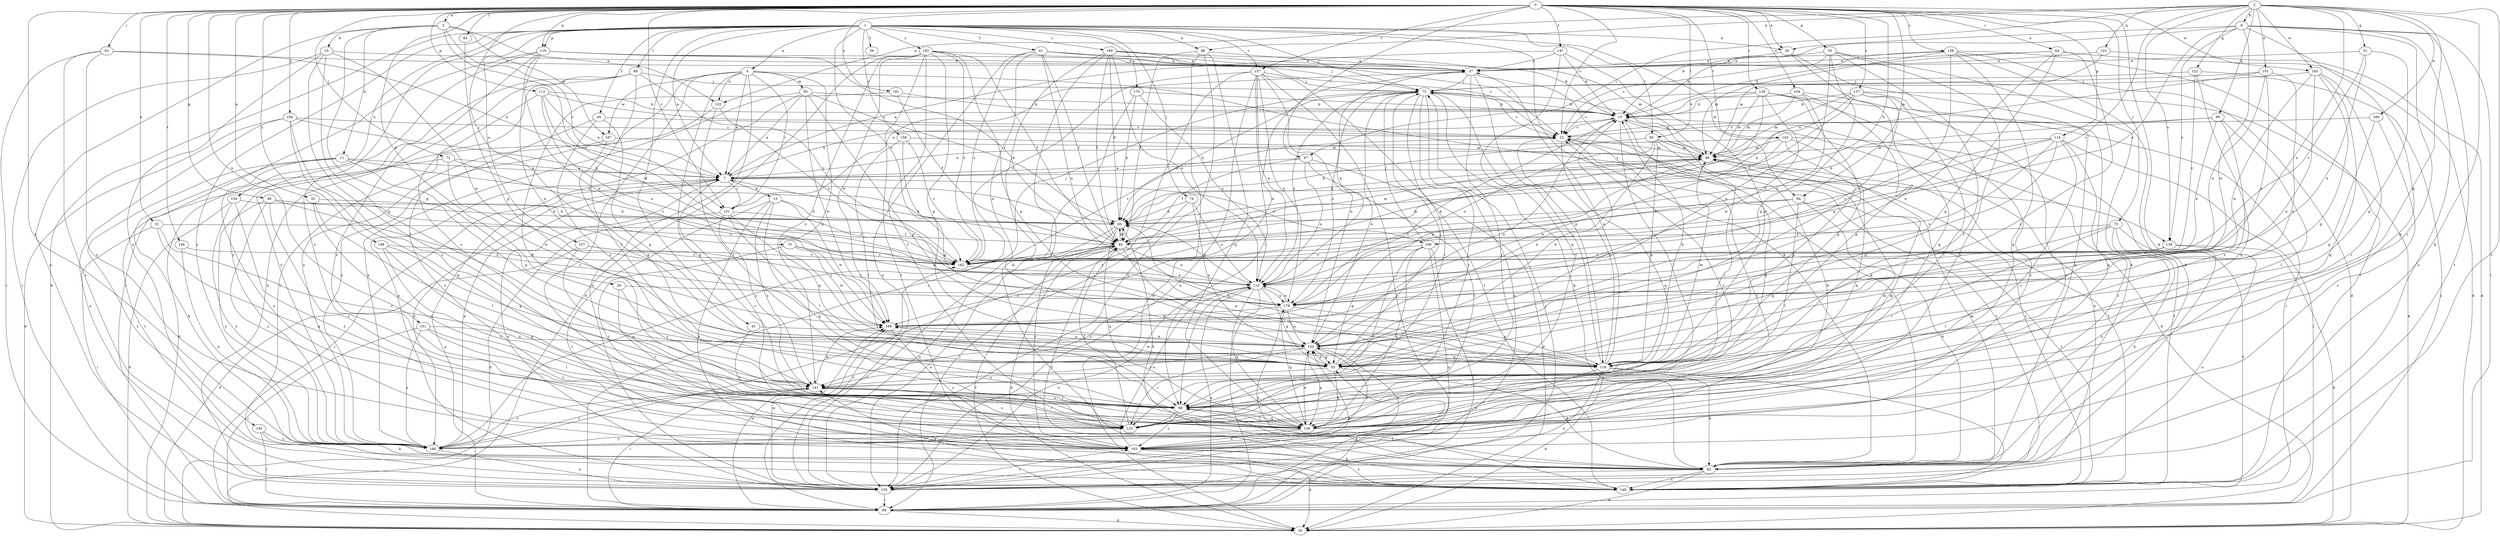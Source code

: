 strict digraph  {
0;
1;
2;
3;
4;
7;
8;
10;
11;
13;
15;
22;
26;
30;
31;
32;
35;
37;
39;
41;
43;
44;
45;
49;
50;
51;
53;
60;
62;
64;
67;
68;
70;
72;
73;
74;
75;
82;
84;
85;
88;
89;
94;
95;
96;
98;
99;
101;
102;
103;
104;
107;
109;
110;
112;
114;
116;
118;
122;
123;
126;
129;
131;
133;
137;
138;
139;
140;
141;
143;
146;
147;
148;
151;
154;
155;
157;
158;
162;
165;
166;
167;
169;
170;
178;
181;
184;
186;
188;
189;
192;
193;
0 -> 3  [label=a];
0 -> 22  [label=c];
0 -> 26  [label=d];
0 -> 31  [label=e];
0 -> 32  [label=e];
0 -> 35  [label=e];
0 -> 49  [label=g];
0 -> 50  [label=g];
0 -> 60  [label=h];
0 -> 62  [label=i];
0 -> 64  [label=i];
0 -> 67  [label=i];
0 -> 70  [label=j];
0 -> 72  [label=j];
0 -> 73  [label=j];
0 -> 82  [label=k];
0 -> 84  [label=l];
0 -> 85  [label=l];
0 -> 94  [label=m];
0 -> 104  [label=o];
0 -> 112  [label=p];
0 -> 114  [label=p];
0 -> 116  [label=p];
0 -> 129  [label=r];
0 -> 131  [label=r];
0 -> 137  [label=s];
0 -> 138  [label=s];
0 -> 143  [label=t];
0 -> 146  [label=t];
0 -> 147  [label=t];
0 -> 151  [label=u];
0 -> 157  [label=v];
0 -> 165  [label=w];
0 -> 181  [label=y];
0 -> 184  [label=y];
0 -> 186  [label=y];
0 -> 188  [label=z];
1 -> 4  [label=a];
1 -> 7  [label=a];
1 -> 30  [label=d];
1 -> 35  [label=e];
1 -> 39  [label=f];
1 -> 41  [label=f];
1 -> 43  [label=f];
1 -> 44  [label=f];
1 -> 74  [label=j];
1 -> 75  [label=j];
1 -> 82  [label=k];
1 -> 85  [label=l];
1 -> 88  [label=l];
1 -> 94  [label=m];
1 -> 98  [label=n];
1 -> 107  [label=o];
1 -> 116  [label=p];
1 -> 154  [label=u];
1 -> 157  [label=v];
1 -> 158  [label=v];
1 -> 162  [label=v];
1 -> 170  [label=x];
1 -> 186  [label=y];
1 -> 189  [label=z];
1 -> 192  [label=z];
1 -> 193  [label=z];
2 -> 8  [label=b];
2 -> 51  [label=g];
2 -> 67  [label=i];
2 -> 82  [label=k];
2 -> 98  [label=n];
2 -> 99  [label=n];
2 -> 101  [label=n];
2 -> 102  [label=n];
2 -> 118  [label=p];
2 -> 122  [label=q];
2 -> 123  [label=q];
2 -> 139  [label=s];
2 -> 148  [label=t];
2 -> 162  [label=v];
2 -> 165  [label=w];
2 -> 166  [label=w];
2 -> 178  [label=x];
3 -> 10  [label=b];
3 -> 11  [label=b];
3 -> 53  [label=g];
3 -> 102  [label=n];
3 -> 131  [label=r];
3 -> 155  [label=u];
3 -> 162  [label=v];
3 -> 167  [label=w];
4 -> 7  [label=a];
4 -> 53  [label=g];
4 -> 95  [label=m];
4 -> 102  [label=n];
4 -> 126  [label=q];
4 -> 131  [label=r];
4 -> 139  [label=s];
4 -> 155  [label=u];
4 -> 167  [label=w];
4 -> 186  [label=y];
4 -> 193  [label=z];
7 -> 13  [label=b];
7 -> 15  [label=b];
7 -> 68  [label=i];
7 -> 109  [label=o];
7 -> 131  [label=r];
7 -> 133  [label=r];
7 -> 155  [label=u];
7 -> 186  [label=y];
8 -> 15  [label=b];
8 -> 35  [label=e];
8 -> 68  [label=i];
8 -> 109  [label=o];
8 -> 126  [label=q];
8 -> 133  [label=r];
8 -> 139  [label=s];
8 -> 148  [label=t];
8 -> 155  [label=u];
8 -> 169  [label=w];
10 -> 37  [label=e];
10 -> 53  [label=g];
10 -> 68  [label=i];
10 -> 89  [label=l];
10 -> 140  [label=s];
10 -> 169  [label=w];
11 -> 7  [label=a];
11 -> 60  [label=h];
11 -> 82  [label=k];
11 -> 118  [label=p];
11 -> 148  [label=t];
11 -> 193  [label=z];
13 -> 60  [label=h];
13 -> 82  [label=k];
13 -> 126  [label=q];
13 -> 141  [label=s];
13 -> 148  [label=t];
13 -> 169  [label=w];
15 -> 22  [label=c];
15 -> 89  [label=l];
15 -> 103  [label=n];
15 -> 126  [label=q];
15 -> 155  [label=u];
22 -> 96  [label=m];
22 -> 126  [label=q];
22 -> 148  [label=t];
22 -> 162  [label=v];
26 -> 133  [label=r];
26 -> 141  [label=s];
26 -> 178  [label=x];
30 -> 15  [label=b];
30 -> 45  [label=f];
31 -> 45  [label=f];
31 -> 68  [label=i];
31 -> 126  [label=q];
31 -> 141  [label=s];
32 -> 60  [label=h];
32 -> 89  [label=l];
32 -> 126  [label=q];
35 -> 37  [label=e];
35 -> 82  [label=k];
35 -> 126  [label=q];
37 -> 75  [label=j];
37 -> 82  [label=k];
37 -> 118  [label=p];
37 -> 133  [label=r];
37 -> 169  [label=w];
41 -> 22  [label=c];
41 -> 37  [label=e];
41 -> 45  [label=f];
41 -> 96  [label=m];
41 -> 103  [label=n];
41 -> 155  [label=u];
41 -> 162  [label=v];
41 -> 178  [label=x];
43 -> 103  [label=n];
43 -> 133  [label=r];
44 -> 22  [label=c];
44 -> 118  [label=p];
44 -> 141  [label=s];
44 -> 193  [label=z];
45 -> 7  [label=a];
45 -> 30  [label=d];
45 -> 60  [label=h];
45 -> 68  [label=i];
45 -> 96  [label=m];
45 -> 110  [label=o];
45 -> 118  [label=p];
45 -> 155  [label=u];
45 -> 162  [label=v];
49 -> 60  [label=h];
49 -> 133  [label=r];
49 -> 162  [label=v];
49 -> 178  [label=x];
49 -> 186  [label=y];
49 -> 193  [label=z];
50 -> 15  [label=b];
50 -> 37  [label=e];
50 -> 53  [label=g];
50 -> 82  [label=k];
50 -> 89  [label=l];
50 -> 103  [label=n];
50 -> 186  [label=y];
51 -> 37  [label=e];
51 -> 53  [label=g];
51 -> 162  [label=v];
51 -> 178  [label=x];
53 -> 15  [label=b];
53 -> 75  [label=j];
53 -> 82  [label=k];
53 -> 103  [label=n];
53 -> 126  [label=q];
53 -> 141  [label=s];
53 -> 169  [label=w];
60 -> 45  [label=f];
60 -> 126  [label=q];
60 -> 155  [label=u];
60 -> 193  [label=z];
62 -> 7  [label=a];
62 -> 37  [label=e];
62 -> 68  [label=i];
62 -> 148  [label=t];
62 -> 193  [label=z];
64 -> 15  [label=b];
64 -> 30  [label=d];
64 -> 37  [label=e];
64 -> 53  [label=g];
64 -> 103  [label=n];
64 -> 141  [label=s];
67 -> 7  [label=a];
67 -> 30  [label=d];
67 -> 45  [label=f];
67 -> 110  [label=o];
67 -> 133  [label=r];
68 -> 7  [label=a];
68 -> 30  [label=d];
68 -> 53  [label=g];
68 -> 75  [label=j];
68 -> 110  [label=o];
68 -> 169  [label=w];
70 -> 110  [label=o];
70 -> 133  [label=r];
70 -> 162  [label=v];
70 -> 169  [label=w];
72 -> 7  [label=a];
72 -> 148  [label=t];
72 -> 162  [label=v];
72 -> 169  [label=w];
73 -> 45  [label=f];
73 -> 53  [label=g];
73 -> 82  [label=k];
73 -> 89  [label=l];
73 -> 148  [label=t];
73 -> 186  [label=y];
74 -> 60  [label=h];
74 -> 68  [label=i];
74 -> 103  [label=n];
74 -> 110  [label=o];
75 -> 15  [label=b];
75 -> 22  [label=c];
75 -> 60  [label=h];
75 -> 82  [label=k];
75 -> 89  [label=l];
75 -> 103  [label=n];
75 -> 110  [label=o];
75 -> 133  [label=r];
75 -> 155  [label=u];
75 -> 178  [label=x];
82 -> 30  [label=d];
82 -> 60  [label=h];
82 -> 89  [label=l];
82 -> 96  [label=m];
82 -> 148  [label=t];
82 -> 155  [label=u];
84 -> 53  [label=g];
85 -> 60  [label=h];
85 -> 89  [label=l];
85 -> 96  [label=m];
85 -> 103  [label=n];
85 -> 110  [label=o];
85 -> 118  [label=p];
85 -> 148  [label=t];
88 -> 75  [label=j];
88 -> 89  [label=l];
88 -> 148  [label=t];
88 -> 155  [label=u];
88 -> 162  [label=v];
88 -> 186  [label=y];
89 -> 126  [label=q];
89 -> 133  [label=r];
89 -> 141  [label=s];
89 -> 193  [label=z];
94 -> 60  [label=h];
94 -> 82  [label=k];
94 -> 89  [label=l];
94 -> 148  [label=t];
94 -> 162  [label=v];
95 -> 7  [label=a];
95 -> 15  [label=b];
95 -> 60  [label=h];
95 -> 118  [label=p];
95 -> 155  [label=u];
95 -> 169  [label=w];
95 -> 186  [label=y];
96 -> 7  [label=a];
96 -> 60  [label=h];
96 -> 75  [label=j];
96 -> 178  [label=x];
98 -> 30  [label=d];
98 -> 37  [label=e];
98 -> 45  [label=f];
98 -> 126  [label=q];
98 -> 155  [label=u];
99 -> 22  [label=c];
99 -> 60  [label=h];
99 -> 89  [label=l];
99 -> 110  [label=o];
99 -> 141  [label=s];
101 -> 7  [label=a];
101 -> 75  [label=j];
101 -> 103  [label=n];
101 -> 110  [label=o];
101 -> 178  [label=x];
102 -> 89  [label=l];
102 -> 110  [label=o];
102 -> 186  [label=y];
103 -> 53  [label=g];
103 -> 118  [label=p];
103 -> 126  [label=q];
103 -> 133  [label=r];
103 -> 141  [label=s];
103 -> 193  [label=z];
104 -> 15  [label=b];
104 -> 96  [label=m];
104 -> 110  [label=o];
104 -> 118  [label=p];
104 -> 193  [label=z];
107 -> 30  [label=d];
107 -> 126  [label=q];
107 -> 162  [label=v];
107 -> 178  [label=x];
109 -> 53  [label=g];
109 -> 68  [label=i];
109 -> 75  [label=j];
109 -> 126  [label=q];
109 -> 133  [label=r];
109 -> 155  [label=u];
109 -> 162  [label=v];
110 -> 37  [label=e];
110 -> 53  [label=g];
110 -> 60  [label=h];
110 -> 68  [label=i];
110 -> 89  [label=l];
110 -> 126  [label=q];
110 -> 141  [label=s];
110 -> 155  [label=u];
110 -> 178  [label=x];
112 -> 7  [label=a];
112 -> 15  [label=b];
112 -> 22  [label=c];
112 -> 141  [label=s];
112 -> 162  [label=v];
112 -> 178  [label=x];
114 -> 45  [label=f];
114 -> 53  [label=g];
114 -> 68  [label=i];
114 -> 96  [label=m];
114 -> 133  [label=r];
114 -> 162  [label=v];
114 -> 178  [label=x];
114 -> 193  [label=z];
116 -> 22  [label=c];
116 -> 37  [label=e];
116 -> 45  [label=f];
116 -> 68  [label=i];
116 -> 103  [label=n];
116 -> 169  [label=w];
116 -> 186  [label=y];
116 -> 193  [label=z];
118 -> 15  [label=b];
118 -> 22  [label=c];
118 -> 30  [label=d];
118 -> 37  [label=e];
118 -> 60  [label=h];
118 -> 75  [label=j];
118 -> 82  [label=k];
118 -> 96  [label=m];
118 -> 148  [label=t];
118 -> 155  [label=u];
118 -> 186  [label=y];
122 -> 68  [label=i];
122 -> 75  [label=j];
122 -> 126  [label=q];
122 -> 162  [label=v];
123 -> 30  [label=d];
123 -> 37  [label=e];
123 -> 96  [label=m];
126 -> 89  [label=l];
126 -> 96  [label=m];
126 -> 103  [label=n];
126 -> 186  [label=y];
126 -> 193  [label=z];
129 -> 15  [label=b];
129 -> 22  [label=c];
129 -> 45  [label=f];
129 -> 68  [label=i];
129 -> 96  [label=m];
129 -> 118  [label=p];
129 -> 169  [label=w];
129 -> 186  [label=y];
131 -> 30  [label=d];
131 -> 37  [label=e];
131 -> 53  [label=g];
131 -> 89  [label=l];
131 -> 141  [label=s];
131 -> 162  [label=v];
133 -> 22  [label=c];
133 -> 45  [label=f];
133 -> 96  [label=m];
133 -> 141  [label=s];
137 -> 15  [label=b];
137 -> 30  [label=d];
137 -> 45  [label=f];
137 -> 60  [label=h];
137 -> 89  [label=l];
137 -> 96  [label=m];
137 -> 110  [label=o];
137 -> 126  [label=q];
138 -> 22  [label=c];
138 -> 30  [label=d];
138 -> 37  [label=e];
138 -> 53  [label=g];
138 -> 82  [label=k];
138 -> 96  [label=m];
138 -> 126  [label=q];
138 -> 148  [label=t];
139 -> 30  [label=d];
139 -> 89  [label=l];
139 -> 155  [label=u];
139 -> 162  [label=v];
140 -> 68  [label=i];
140 -> 82  [label=k];
140 -> 186  [label=y];
141 -> 68  [label=i];
141 -> 89  [label=l];
141 -> 133  [label=r];
141 -> 169  [label=w];
141 -> 186  [label=y];
143 -> 7  [label=a];
143 -> 96  [label=m];
143 -> 118  [label=p];
143 -> 126  [label=q];
143 -> 148  [label=t];
143 -> 169  [label=w];
146 -> 162  [label=v];
146 -> 186  [label=y];
147 -> 7  [label=a];
147 -> 15  [label=b];
147 -> 37  [label=e];
147 -> 118  [label=p];
147 -> 126  [label=q];
148 -> 22  [label=c];
148 -> 45  [label=f];
148 -> 141  [label=s];
148 -> 178  [label=x];
151 -> 68  [label=i];
151 -> 89  [label=l];
151 -> 103  [label=n];
151 -> 133  [label=r];
151 -> 186  [label=y];
154 -> 30  [label=d];
154 -> 60  [label=h];
154 -> 186  [label=y];
154 -> 193  [label=z];
155 -> 68  [label=i];
155 -> 103  [label=n];
155 -> 162  [label=v];
155 -> 169  [label=w];
155 -> 193  [label=z];
157 -> 68  [label=i];
157 -> 75  [label=j];
157 -> 89  [label=l];
157 -> 103  [label=n];
157 -> 110  [label=o];
157 -> 148  [label=t];
157 -> 155  [label=u];
157 -> 162  [label=v];
157 -> 178  [label=x];
157 -> 186  [label=y];
158 -> 89  [label=l];
158 -> 96  [label=m];
158 -> 118  [label=p];
158 -> 162  [label=v];
162 -> 75  [label=j];
162 -> 96  [label=m];
162 -> 110  [label=o];
165 -> 53  [label=g];
165 -> 75  [label=j];
165 -> 103  [label=n];
165 -> 126  [label=q];
165 -> 133  [label=r];
165 -> 169  [label=w];
166 -> 22  [label=c];
166 -> 53  [label=g];
166 -> 193  [label=z];
167 -> 30  [label=d];
167 -> 53  [label=g];
167 -> 96  [label=m];
169 -> 103  [label=n];
169 -> 193  [label=z];
170 -> 15  [label=b];
170 -> 60  [label=h];
170 -> 110  [label=o];
170 -> 186  [label=y];
178 -> 15  [label=b];
178 -> 103  [label=n];
178 -> 110  [label=o];
178 -> 118  [label=p];
178 -> 126  [label=q];
178 -> 169  [label=w];
181 -> 15  [label=b];
181 -> 45  [label=f];
181 -> 89  [label=l];
184 -> 22  [label=c];
184 -> 30  [label=d];
184 -> 60  [label=h];
184 -> 126  [label=q];
184 -> 141  [label=s];
184 -> 155  [label=u];
186 -> 7  [label=a];
186 -> 141  [label=s];
186 -> 155  [label=u];
188 -> 53  [label=g];
188 -> 126  [label=q];
188 -> 133  [label=r];
188 -> 162  [label=v];
189 -> 15  [label=b];
189 -> 37  [label=e];
189 -> 45  [label=f];
189 -> 60  [label=h];
189 -> 68  [label=i];
189 -> 75  [label=j];
189 -> 82  [label=k];
189 -> 110  [label=o];
192 -> 30  [label=d];
192 -> 37  [label=e];
192 -> 45  [label=f];
192 -> 53  [label=g];
192 -> 118  [label=p];
192 -> 133  [label=r];
192 -> 141  [label=s];
192 -> 148  [label=t];
192 -> 162  [label=v];
192 -> 169  [label=w];
193 -> 15  [label=b];
193 -> 22  [label=c];
193 -> 30  [label=d];
193 -> 82  [label=k];
193 -> 103  [label=n];
193 -> 110  [label=o];
193 -> 148  [label=t];
}
